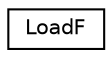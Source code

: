 digraph "Graphical Class Hierarchy"
{
 // LATEX_PDF_SIZE
  edge [fontname="Helvetica",fontsize="10",labelfontname="Helvetica",labelfontsize="10"];
  node [fontname="Helvetica",fontsize="10",shape=record];
  rankdir="LR";
  Node0 [label="LoadF",height=0.2,width=0.4,color="black", fillcolor="white", style="filled",URL="$struct_load_f.html",tooltip=" "];
}
